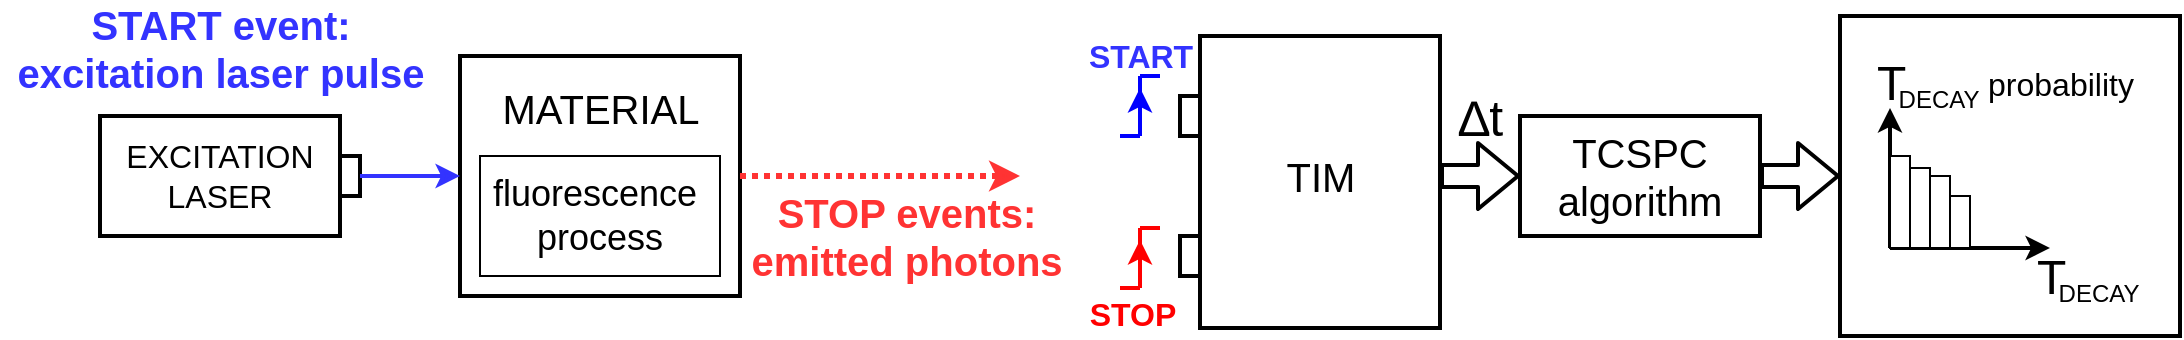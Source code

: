 <mxfile>
    <diagram id="Nu06YnSp8Z61_juU43X2" name="Page-1">
        <mxGraphModel dx="1281" dy="429" grid="1" gridSize="10" guides="1" tooltips="1" connect="1" arrows="1" fold="1" page="1" pageScale="1" pageWidth="850" pageHeight="1100" math="0" shadow="0">
            <root>
                <mxCell id="0"/>
                <mxCell id="1" parent="0"/>
                <mxCell id="2" value="" style="whiteSpace=wrap;html=1;strokeWidth=2;" vertex="1" parent="1">
                    <mxGeometry x="220" y="90" width="140" height="120" as="geometry"/>
                </mxCell>
                <mxCell id="3" value="&lt;font style=&quot;font-size: 16px&quot;&gt;&lt;font style=&quot;font-size: 16px&quot;&gt;EXCITATION&lt;br&gt;LASER&lt;/font&gt;&lt;br&gt;&lt;/font&gt;" style="whiteSpace=wrap;html=1;strokeWidth=2;" vertex="1" parent="1">
                    <mxGeometry x="40" y="120" width="120" height="60" as="geometry"/>
                </mxCell>
                <mxCell id="4" value="" style="whiteSpace=wrap;html=1;strokeWidth=2;" vertex="1" parent="1">
                    <mxGeometry x="160" y="140" width="10" height="20" as="geometry"/>
                </mxCell>
                <mxCell id="5" value="" style="endArrow=classic;html=1;fontSize=12;exitX=1;exitY=0.5;exitDx=0;exitDy=0;strokeWidth=2;strokeColor=#3333FF;entryX=0;entryY=0.5;entryDx=0;entryDy=0;" edge="1" parent="1" source="4" target="2">
                    <mxGeometry width="50" height="50" relative="1" as="geometry">
                        <mxPoint x="280" y="200" as="sourcePoint"/>
                        <mxPoint x="220" y="150" as="targetPoint"/>
                    </mxGeometry>
                </mxCell>
                <mxCell id="6" value="&lt;font style=&quot;font-size: 20px&quot;&gt;TCSPC&lt;br&gt;algorithm&lt;br&gt;&lt;/font&gt;" style="whiteSpace=wrap;html=1;strokeWidth=2;" vertex="1" parent="1">
                    <mxGeometry x="750" y="120" width="120" height="60" as="geometry"/>
                </mxCell>
                <mxCell id="7" value="" style="endArrow=classic;html=1;fontSize=12;strokeWidth=3;strokeColor=#FF3333;dashed=1;dashPattern=1 1;" edge="1" parent="1">
                    <mxGeometry width="50" height="50" relative="1" as="geometry">
                        <mxPoint x="360" y="150" as="sourcePoint"/>
                        <mxPoint x="500" y="150" as="targetPoint"/>
                    </mxGeometry>
                </mxCell>
                <mxCell id="8" value="&lt;font color=&quot;#3333ff&quot; style=&quot;font-size: 20px&quot;&gt;&lt;b&gt;START event:&lt;br&gt;excitation laser pulse&lt;/b&gt;&lt;/font&gt;" style="text;html=1;resizable=0;autosize=1;align=center;verticalAlign=middle;points=[];fillColor=none;strokeColor=none;rounded=0;fontSize=12;" vertex="1" parent="1">
                    <mxGeometry x="-10" y="66" width="220" height="40" as="geometry"/>
                </mxCell>
                <mxCell id="9" value="&lt;font color=&quot;#ff3333&quot; style=&quot;font-size: 20px&quot;&gt;&lt;b&gt;STOP events:&lt;br&gt;emitted photons&lt;/b&gt;&lt;/font&gt;" style="text;html=1;resizable=0;autosize=1;align=center;verticalAlign=middle;points=[];fillColor=none;strokeColor=none;rounded=0;fontSize=12;" vertex="1" parent="1">
                    <mxGeometry x="358" y="160" width="170" height="40" as="geometry"/>
                </mxCell>
                <mxCell id="10" value="" style="shape=flexArrow;endArrow=classic;html=1;fontSize=12;fontColor=#FF3333;strokeColor=#000000;strokeWidth=2;exitX=1;exitY=0.5;exitDx=0;exitDy=0;" edge="1" parent="1" source="6">
                    <mxGeometry width="50" height="50" relative="1" as="geometry">
                        <mxPoint x="860" y="190" as="sourcePoint"/>
                        <mxPoint x="910" y="150" as="targetPoint"/>
                    </mxGeometry>
                </mxCell>
                <mxCell id="11" value="" style="whiteSpace=wrap;html=1;strokeWidth=2;" vertex="1" parent="1">
                    <mxGeometry x="910" y="70" width="170" height="160" as="geometry"/>
                </mxCell>
                <mxCell id="12" value="" style="endArrow=classic;html=1;fontSize=12;fontColor=#FF3333;strokeColor=#000000;strokeWidth=2;endFill=1;" edge="1" parent="1">
                    <mxGeometry width="50" height="50" relative="1" as="geometry">
                        <mxPoint x="935" y="186" as="sourcePoint"/>
                        <mxPoint x="1015" y="186" as="targetPoint"/>
                    </mxGeometry>
                </mxCell>
                <mxCell id="13" value="" style="endArrow=classic;html=1;fontSize=12;fontColor=#FF3333;strokeColor=#000000;strokeWidth=2;endFill=1;" edge="1" parent="1">
                    <mxGeometry width="50" height="50" relative="1" as="geometry">
                        <mxPoint x="935" y="186" as="sourcePoint"/>
                        <mxPoint x="935" y="116" as="targetPoint"/>
                    </mxGeometry>
                </mxCell>
                <mxCell id="14" value="" style="whiteSpace=wrap;html=1;fontSize=12;fontColor=#FF3333;strokeColor=#000000;" vertex="1" parent="1">
                    <mxGeometry x="935" y="140" width="10" height="46" as="geometry"/>
                </mxCell>
                <mxCell id="15" value="" style="whiteSpace=wrap;html=1;fontSize=12;fontColor=#FF3333;strokeColor=#000000;" vertex="1" parent="1">
                    <mxGeometry x="945" y="146" width="10" height="40" as="geometry"/>
                </mxCell>
                <mxCell id="16" value="" style="whiteSpace=wrap;html=1;fontSize=12;fontColor=#FF3333;strokeColor=#000000;" vertex="1" parent="1">
                    <mxGeometry x="955" y="150" width="10" height="36" as="geometry"/>
                </mxCell>
                <mxCell id="17" value="" style="whiteSpace=wrap;html=1;fontSize=12;fontColor=#FF3333;strokeColor=#000000;" vertex="1" parent="1">
                    <mxGeometry x="965" y="160" width="10" height="26" as="geometry"/>
                </mxCell>
                <mxCell id="19" value="&lt;font color=&quot;#000000&quot; style=&quot;font-size: 24px&quot;&gt;T&lt;/font&gt;&amp;nbsp;" style="text;html=1;resizable=0;autosize=1;align=center;verticalAlign=middle;points=[];fillColor=none;strokeColor=none;rounded=0;fontSize=12;fontColor=#FF3333;" vertex="1" parent="1">
                    <mxGeometry x="922" y="94" width="30" height="20" as="geometry"/>
                </mxCell>
                <mxCell id="20" value="&lt;font color=&quot;#000000&quot; style=&quot;font-size: 16px&quot;&gt;probability&lt;/font&gt;" style="text;html=1;resizable=0;autosize=1;align=center;verticalAlign=middle;points=[];fillColor=none;strokeColor=none;rounded=0;fontSize=12;fontColor=#FF3333;" vertex="1" parent="1">
                    <mxGeometry x="975" y="94" width="90" height="20" as="geometry"/>
                </mxCell>
                <mxCell id="21" value="&lt;font style=&quot;font-size: 18px&quot;&gt;fluorescence&amp;nbsp;&lt;br&gt;process&lt;/font&gt;" style="whiteSpace=wrap;html=1;fontSize=12;fontColor=#000000;strokeColor=#000000;" vertex="1" parent="1">
                    <mxGeometry x="230" y="140" width="120" height="60" as="geometry"/>
                </mxCell>
                <mxCell id="22" value="&lt;font style=&quot;font-size: 20px&quot; color=&quot;#000000&quot;&gt;MATERIAL&lt;/font&gt;" style="text;html=1;resizable=0;autosize=1;align=center;verticalAlign=middle;points=[];fillColor=none;strokeColor=none;rounded=0;fontSize=12;fontColor=#FFFFFF;" vertex="1" parent="1">
                    <mxGeometry x="235" y="106" width="110" height="20" as="geometry"/>
                </mxCell>
                <mxCell id="23" value="" style="rounded=0;whiteSpace=wrap;html=1;strokeWidth=2;" vertex="1" parent="1">
                    <mxGeometry x="590" y="80" width="120" height="146" as="geometry"/>
                </mxCell>
                <mxCell id="24" value="" style="shape=flexArrow;endArrow=classic;html=1;fontSize=12;fontColor=#FF3333;strokeColor=#000000;strokeWidth=2;exitX=1;exitY=0.5;exitDx=0;exitDy=0;" edge="1" parent="1">
                    <mxGeometry width="50" height="50" relative="1" as="geometry">
                        <mxPoint x="710" y="150" as="sourcePoint"/>
                        <mxPoint x="750" y="150" as="targetPoint"/>
                    </mxGeometry>
                </mxCell>
                <mxCell id="25" value="&lt;font style=&quot;font-size: 20px&quot;&gt;TIM&lt;/font&gt;" style="text;html=1;resizable=0;autosize=1;align=center;verticalAlign=middle;points=[];fillColor=none;strokeColor=none;rounded=0;" vertex="1" parent="1">
                    <mxGeometry x="625" y="140" width="50" height="20" as="geometry"/>
                </mxCell>
                <mxCell id="26" value="" style="endArrow=none;html=1;fontSize=20;strokeWidth=2;strokeColor=#0000FF;" edge="1" parent="1">
                    <mxGeometry width="50" height="50" relative="1" as="geometry">
                        <mxPoint x="550" y="130" as="sourcePoint"/>
                        <mxPoint x="560" y="130" as="targetPoint"/>
                    </mxGeometry>
                </mxCell>
                <mxCell id="27" value="" style="endArrow=none;html=1;fontSize=20;strokeWidth=2;strokeColor=#0000FF;" edge="1" parent="1">
                    <mxGeometry width="50" height="50" relative="1" as="geometry">
                        <mxPoint x="560" y="130" as="sourcePoint"/>
                        <mxPoint x="560" y="100" as="targetPoint"/>
                    </mxGeometry>
                </mxCell>
                <mxCell id="28" value="" style="endArrow=none;html=1;fontSize=20;strokeWidth=2;strokeColor=#0000FF;" edge="1" parent="1">
                    <mxGeometry width="50" height="50" relative="1" as="geometry">
                        <mxPoint x="560" y="100" as="sourcePoint"/>
                        <mxPoint x="570" y="100" as="targetPoint"/>
                    </mxGeometry>
                </mxCell>
                <mxCell id="29" value="" style="endArrow=classic;startArrow=none;html=1;fontSize=20;strokeColor=#0000FF;strokeWidth=2;startFill=0;" edge="1" parent="1">
                    <mxGeometry width="50" height="50" relative="1" as="geometry">
                        <mxPoint x="560" y="126" as="sourcePoint"/>
                        <mxPoint x="560" y="106" as="targetPoint"/>
                    </mxGeometry>
                </mxCell>
                <mxCell id="30" value="" style="endArrow=none;html=1;fontSize=20;strokeWidth=2;strokeColor=#FF0000;" edge="1" parent="1">
                    <mxGeometry width="50" height="50" relative="1" as="geometry">
                        <mxPoint x="550" y="206" as="sourcePoint"/>
                        <mxPoint x="560" y="206" as="targetPoint"/>
                    </mxGeometry>
                </mxCell>
                <mxCell id="31" value="" style="endArrow=none;html=1;fontSize=20;strokeWidth=2;strokeColor=#FF0000;" edge="1" parent="1">
                    <mxGeometry width="50" height="50" relative="1" as="geometry">
                        <mxPoint x="560" y="206" as="sourcePoint"/>
                        <mxPoint x="560" y="176" as="targetPoint"/>
                    </mxGeometry>
                </mxCell>
                <mxCell id="32" value="" style="endArrow=none;html=1;fontSize=20;strokeWidth=2;strokeColor=#FF0000;" edge="1" parent="1">
                    <mxGeometry width="50" height="50" relative="1" as="geometry">
                        <mxPoint x="560" y="176" as="sourcePoint"/>
                        <mxPoint x="570" y="176" as="targetPoint"/>
                    </mxGeometry>
                </mxCell>
                <mxCell id="33" value="" style="endArrow=classic;startArrow=none;html=1;fontSize=20;strokeColor=#FF0000;strokeWidth=2;startFill=0;" edge="1" parent="1">
                    <mxGeometry width="50" height="50" relative="1" as="geometry">
                        <mxPoint x="560" y="202" as="sourcePoint"/>
                        <mxPoint x="560" y="182" as="targetPoint"/>
                    </mxGeometry>
                </mxCell>
                <mxCell id="34" value="" style="rounded=0;whiteSpace=wrap;html=1;fontSize=20;strokeWidth=2;" vertex="1" parent="1">
                    <mxGeometry x="580" y="110" width="10" height="20" as="geometry"/>
                </mxCell>
                <mxCell id="39" value="" style="rounded=0;whiteSpace=wrap;html=1;fontSize=20;strokeWidth=2;" vertex="1" parent="1">
                    <mxGeometry x="580" y="180" width="10" height="20" as="geometry"/>
                </mxCell>
                <mxCell id="40" value="&lt;font color=&quot;#3333ff&quot; style=&quot;font-size: 16px&quot;&gt;&lt;b&gt;START&lt;/b&gt;&lt;/font&gt;" style="text;html=1;resizable=0;autosize=1;align=center;verticalAlign=middle;points=[];fillColor=none;strokeColor=none;rounded=0;fontSize=12;" vertex="1" parent="1">
                    <mxGeometry x="525" y="80" width="70" height="20" as="geometry"/>
                </mxCell>
                <mxCell id="41" value="&lt;font color=&quot;#ff0000&quot; style=&quot;font-size: 16px&quot;&gt;&lt;b&gt;STOP&lt;/b&gt;&lt;/font&gt;" style="text;html=1;resizable=0;autosize=1;align=center;verticalAlign=middle;points=[];fillColor=none;strokeColor=none;rounded=0;fontSize=12;" vertex="1" parent="1">
                    <mxGeometry x="526" y="209" width="60" height="20" as="geometry"/>
                </mxCell>
                <mxCell id="42" value="&lt;font color=&quot;#000000&quot; style=&quot;font-size: 25px&quot;&gt;∆t&lt;/font&gt;" style="text;html=1;resizable=0;autosize=1;align=center;verticalAlign=middle;points=[];fillColor=none;strokeColor=none;rounded=0;fontSize=16;fontColor=#FF0000;" vertex="1" parent="1">
                    <mxGeometry x="710" y="105" width="40" height="30" as="geometry"/>
                </mxCell>
                <mxCell id="43" value="&lt;font color=&quot;#000000&quot; style=&quot;font-size: 12px&quot;&gt;DECAY&lt;/font&gt;" style="text;html=1;resizable=0;autosize=1;align=center;verticalAlign=middle;points=[];fillColor=none;strokeColor=none;rounded=0;fontSize=12;fontColor=#FF3333;" vertex="1" parent="1">
                    <mxGeometry x="929" y="102" width="60" height="20" as="geometry"/>
                </mxCell>
                <mxCell id="44" value="&lt;font color=&quot;#000000&quot; style=&quot;font-size: 24px&quot;&gt;T&lt;/font&gt;&amp;nbsp;" style="text;html=1;resizable=0;autosize=1;align=center;verticalAlign=middle;points=[];fillColor=none;strokeColor=none;rounded=0;fontSize=12;fontColor=#FF3333;" vertex="1" parent="1">
                    <mxGeometry x="1002" y="191" width="30" height="20" as="geometry"/>
                </mxCell>
                <mxCell id="45" value="&lt;font color=&quot;#000000&quot; style=&quot;font-size: 12px&quot;&gt;DECAY&lt;/font&gt;" style="text;html=1;resizable=0;autosize=1;align=center;verticalAlign=middle;points=[];fillColor=none;strokeColor=none;rounded=0;fontSize=12;fontColor=#FF3333;" vertex="1" parent="1">
                    <mxGeometry x="1009" y="199" width="60" height="20" as="geometry"/>
                </mxCell>
            </root>
        </mxGraphModel>
    </diagram>
</mxfile>